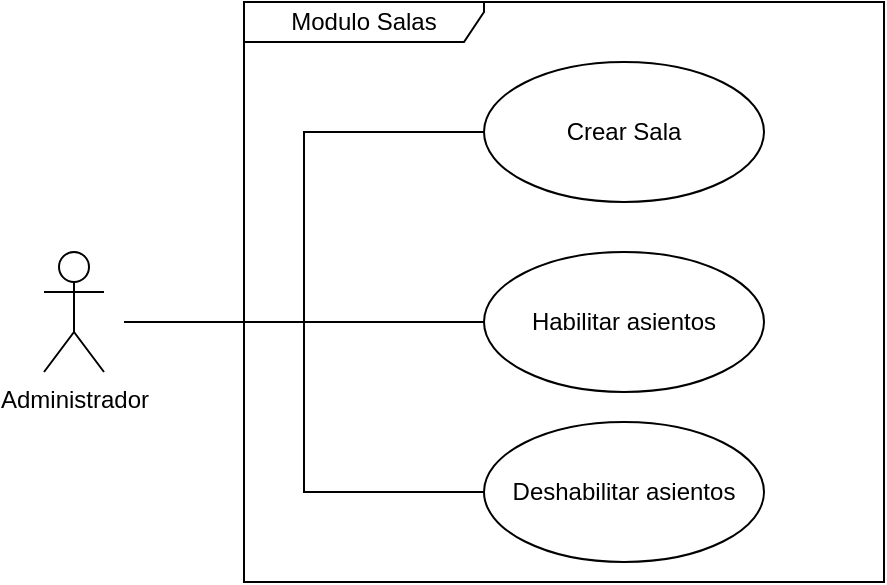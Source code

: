 <mxfile version="16.4.6" type="device"><diagram id="AurFCrIeB9ySA4PFUemw" name="Page-1"><mxGraphModel dx="1078" dy="491" grid="1" gridSize="10" guides="1" tooltips="1" connect="1" arrows="1" fold="1" page="1" pageScale="1" pageWidth="827" pageHeight="1169" math="0" shadow="0"><root><mxCell id="0"/><mxCell id="1" parent="0"/><mxCell id="CePleVy09wxEcTvWFdZu-2" value="Administrador" style="shape=umlActor;verticalLabelPosition=bottom;verticalAlign=top;html=1;outlineConnect=0;" vertex="1" parent="1"><mxGeometry x="200" y="195" width="30" height="60" as="geometry"/></mxCell><mxCell id="CePleVy09wxEcTvWFdZu-15" value="Modulo Salas" style="shape=umlFrame;whiteSpace=wrap;html=1;width=120;height=20;" vertex="1" parent="1"><mxGeometry x="300" y="70" width="320" height="290" as="geometry"/></mxCell><mxCell id="CePleVy09wxEcTvWFdZu-26" style="edgeStyle=elbowEdgeStyle;orthogonalLoop=1;jettySize=auto;html=1;exitX=0;exitY=0.5;exitDx=0;exitDy=0;endArrow=none;endFill=0;rounded=0;strokeColor=default;" edge="1" parent="1" source="CePleVy09wxEcTvWFdZu-19"><mxGeometry relative="1" as="geometry"><mxPoint x="240" y="230" as="targetPoint"/></mxGeometry></mxCell><mxCell id="CePleVy09wxEcTvWFdZu-19" value="Crear Sala" style="ellipse;whiteSpace=wrap;html=1;" vertex="1" parent="1"><mxGeometry x="420" y="100" width="140" height="70" as="geometry"/></mxCell><mxCell id="CePleVy09wxEcTvWFdZu-27" style="edgeStyle=elbowEdgeStyle;rounded=0;orthogonalLoop=1;jettySize=auto;html=1;exitX=0;exitY=0.5;exitDx=0;exitDy=0;endArrow=none;endFill=0;strokeColor=default;" edge="1" parent="1" source="CePleVy09wxEcTvWFdZu-20"><mxGeometry relative="1" as="geometry"><mxPoint x="240" y="230" as="targetPoint"/><Array as="points"><mxPoint x="330" y="225"/></Array></mxGeometry></mxCell><mxCell id="CePleVy09wxEcTvWFdZu-20" value="Habilitar asientos" style="ellipse;whiteSpace=wrap;html=1;" vertex="1" parent="1"><mxGeometry x="420" y="195" width="140" height="70" as="geometry"/></mxCell><mxCell id="CePleVy09wxEcTvWFdZu-28" style="edgeStyle=elbowEdgeStyle;rounded=0;orthogonalLoop=1;jettySize=auto;html=1;exitX=0;exitY=0.5;exitDx=0;exitDy=0;endArrow=none;endFill=0;strokeColor=default;" edge="1" parent="1" source="CePleVy09wxEcTvWFdZu-21"><mxGeometry relative="1" as="geometry"><mxPoint x="240" y="230" as="targetPoint"/></mxGeometry></mxCell><mxCell id="CePleVy09wxEcTvWFdZu-21" value="Deshabilitar asientos" style="ellipse;whiteSpace=wrap;html=1;" vertex="1" parent="1"><mxGeometry x="420" y="280" width="140" height="70" as="geometry"/></mxCell></root></mxGraphModel></diagram></mxfile>